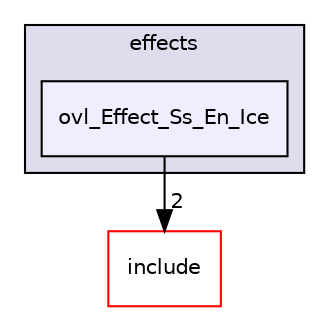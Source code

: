 digraph "src/overlays/effects/ovl_Effect_Ss_En_Ice" {
  compound=true
  node [ fontsize="10", fontname="Helvetica"];
  edge [ labelfontsize="10", labelfontname="Helvetica"];
  subgraph clusterdir_d7d63ed29fdd4206bb68b2cd46ee04ef {
    graph [ bgcolor="#ddddee", pencolor="black", label="effects" fontname="Helvetica", fontsize="10", URL="dir_d7d63ed29fdd4206bb68b2cd46ee04ef.html"]
  dir_daefd760915e43d480a40784ec7bed20 [shape=box, label="ovl_Effect_Ss_En_Ice", style="filled", fillcolor="#eeeeff", pencolor="black", URL="dir_daefd760915e43d480a40784ec7bed20.html"];
  }
  dir_d44c64559bbebec7f509842c48db8b23 [shape=box label="include" fillcolor="white" style="filled" color="red" URL="dir_d44c64559bbebec7f509842c48db8b23.html"];
  dir_daefd760915e43d480a40784ec7bed20->dir_d44c64559bbebec7f509842c48db8b23 [headlabel="2", labeldistance=1.5 headhref="dir_000453_000000.html"];
}
